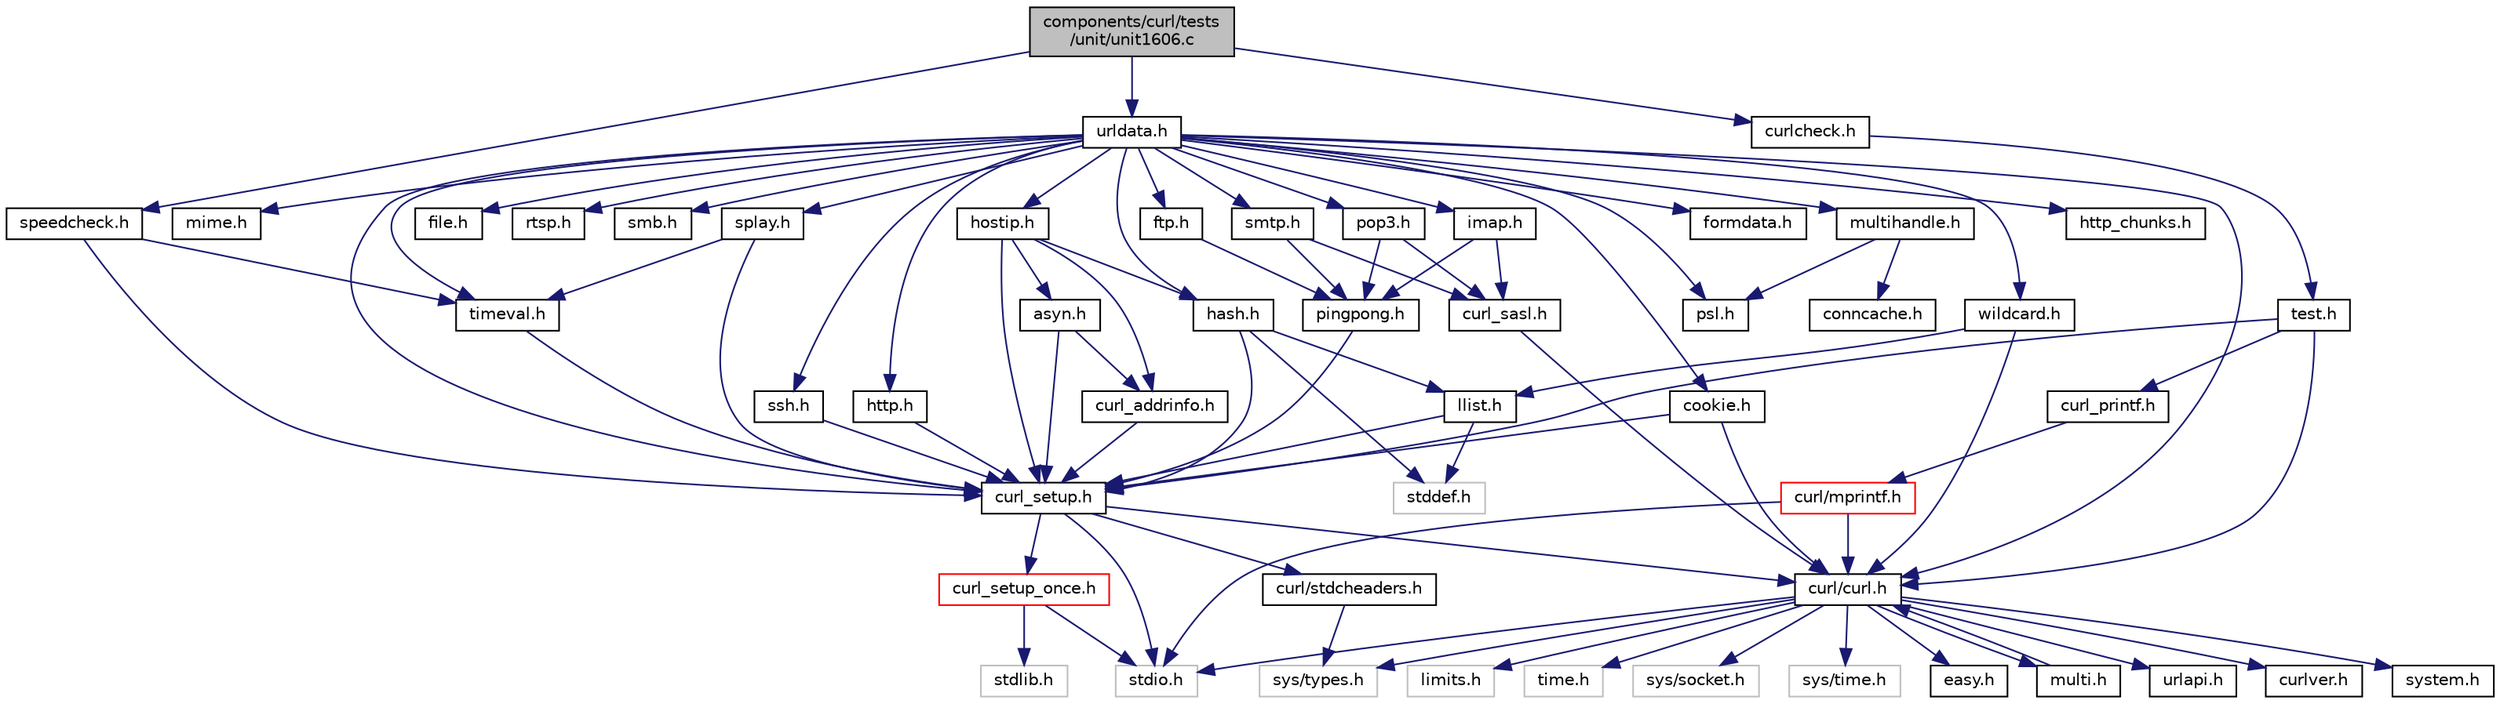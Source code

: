 digraph "components/curl/tests/unit/unit1606.c"
{
  edge [fontname="Helvetica",fontsize="10",labelfontname="Helvetica",labelfontsize="10"];
  node [fontname="Helvetica",fontsize="10",shape=record];
  Node0 [label="components/curl/tests\l/unit/unit1606.c",height=0.2,width=0.4,color="black", fillcolor="grey75", style="filled", fontcolor="black"];
  Node0 -> Node1 [color="midnightblue",fontsize="10",style="solid",fontname="Helvetica"];
  Node1 [label="curlcheck.h",height=0.2,width=0.4,color="black", fillcolor="white", style="filled",URL="$curlcheck_8h.html"];
  Node1 -> Node2 [color="midnightblue",fontsize="10",style="solid",fontname="Helvetica"];
  Node2 [label="test.h",height=0.2,width=0.4,color="black", fillcolor="white", style="filled",URL="$test_8h.html"];
  Node2 -> Node3 [color="midnightblue",fontsize="10",style="solid",fontname="Helvetica"];
  Node3 [label="curl_setup.h",height=0.2,width=0.4,color="black", fillcolor="white", style="filled",URL="$curl__setup_8h.html"];
  Node3 -> Node4 [color="midnightblue",fontsize="10",style="solid",fontname="Helvetica"];
  Node4 [label="curl/curl.h",height=0.2,width=0.4,color="black", fillcolor="white", style="filled",URL="$curl_8h.html"];
  Node4 -> Node5 [color="midnightblue",fontsize="10",style="solid",fontname="Helvetica"];
  Node5 [label="curlver.h",height=0.2,width=0.4,color="black", fillcolor="white", style="filled",URL="$curlver_8h.html"];
  Node4 -> Node6 [color="midnightblue",fontsize="10",style="solid",fontname="Helvetica"];
  Node6 [label="system.h",height=0.2,width=0.4,color="black", fillcolor="white", style="filled",URL="$components_2curl_2include_2curl_2_system_8h.html"];
  Node4 -> Node7 [color="midnightblue",fontsize="10",style="solid",fontname="Helvetica"];
  Node7 [label="stdio.h",height=0.2,width=0.4,color="grey75", fillcolor="white", style="filled"];
  Node4 -> Node8 [color="midnightblue",fontsize="10",style="solid",fontname="Helvetica"];
  Node8 [label="limits.h",height=0.2,width=0.4,color="grey75", fillcolor="white", style="filled"];
  Node4 -> Node9 [color="midnightblue",fontsize="10",style="solid",fontname="Helvetica"];
  Node9 [label="sys/types.h",height=0.2,width=0.4,color="grey75", fillcolor="white", style="filled"];
  Node4 -> Node10 [color="midnightblue",fontsize="10",style="solid",fontname="Helvetica"];
  Node10 [label="time.h",height=0.2,width=0.4,color="grey75", fillcolor="white", style="filled"];
  Node4 -> Node11 [color="midnightblue",fontsize="10",style="solid",fontname="Helvetica"];
  Node11 [label="sys/socket.h",height=0.2,width=0.4,color="grey75", fillcolor="white", style="filled"];
  Node4 -> Node12 [color="midnightblue",fontsize="10",style="solid",fontname="Helvetica"];
  Node12 [label="sys/time.h",height=0.2,width=0.4,color="grey75", fillcolor="white", style="filled"];
  Node4 -> Node13 [color="midnightblue",fontsize="10",style="solid",fontname="Helvetica"];
  Node13 [label="easy.h",height=0.2,width=0.4,color="black", fillcolor="white", style="filled",URL="$easy_8h.html"];
  Node4 -> Node14 [color="midnightblue",fontsize="10",style="solid",fontname="Helvetica"];
  Node14 [label="multi.h",height=0.2,width=0.4,color="black", fillcolor="white", style="filled",URL="$multi_8h.html"];
  Node14 -> Node4 [color="midnightblue",fontsize="10",style="solid",fontname="Helvetica"];
  Node4 -> Node15 [color="midnightblue",fontsize="10",style="solid",fontname="Helvetica"];
  Node15 [label="urlapi.h",height=0.2,width=0.4,color="black", fillcolor="white", style="filled",URL="$urlapi_8h.html"];
  Node3 -> Node7 [color="midnightblue",fontsize="10",style="solid",fontname="Helvetica"];
  Node3 -> Node16 [color="midnightblue",fontsize="10",style="solid",fontname="Helvetica"];
  Node16 [label="curl/stdcheaders.h",height=0.2,width=0.4,color="black", fillcolor="white", style="filled",URL="$stdcheaders_8h.html"];
  Node16 -> Node9 [color="midnightblue",fontsize="10",style="solid",fontname="Helvetica"];
  Node3 -> Node17 [color="midnightblue",fontsize="10",style="solid",fontname="Helvetica"];
  Node17 [label="curl_setup_once.h",height=0.2,width=0.4,color="red", fillcolor="white", style="filled",URL="$curl__setup__once_8h.html"];
  Node17 -> Node7 [color="midnightblue",fontsize="10",style="solid",fontname="Helvetica"];
  Node17 -> Node18 [color="midnightblue",fontsize="10",style="solid",fontname="Helvetica"];
  Node18 [label="stdlib.h",height=0.2,width=0.4,color="grey75", fillcolor="white", style="filled"];
  Node2 -> Node4 [color="midnightblue",fontsize="10",style="solid",fontname="Helvetica"];
  Node2 -> Node23 [color="midnightblue",fontsize="10",style="solid",fontname="Helvetica"];
  Node23 [label="curl_printf.h",height=0.2,width=0.4,color="black", fillcolor="white", style="filled",URL="$curl__printf_8h.html"];
  Node23 -> Node24 [color="midnightblue",fontsize="10",style="solid",fontname="Helvetica"];
  Node24 [label="curl/mprintf.h",height=0.2,width=0.4,color="red", fillcolor="white", style="filled",URL="$mprintf_8h.html"];
  Node24 -> Node7 [color="midnightblue",fontsize="10",style="solid",fontname="Helvetica"];
  Node24 -> Node4 [color="midnightblue",fontsize="10",style="solid",fontname="Helvetica"];
  Node0 -> Node25 [color="midnightblue",fontsize="10",style="solid",fontname="Helvetica"];
  Node25 [label="speedcheck.h",height=0.2,width=0.4,color="black", fillcolor="white", style="filled",URL="$speedcheck_8h.html"];
  Node25 -> Node3 [color="midnightblue",fontsize="10",style="solid",fontname="Helvetica"];
  Node25 -> Node26 [color="midnightblue",fontsize="10",style="solid",fontname="Helvetica"];
  Node26 [label="timeval.h",height=0.2,width=0.4,color="black", fillcolor="white", style="filled",URL="$timeval_8h.html"];
  Node26 -> Node3 [color="midnightblue",fontsize="10",style="solid",fontname="Helvetica"];
  Node0 -> Node27 [color="midnightblue",fontsize="10",style="solid",fontname="Helvetica"];
  Node27 [label="urldata.h",height=0.2,width=0.4,color="black", fillcolor="white", style="filled",URL="$urldata_8h.html"];
  Node27 -> Node3 [color="midnightblue",fontsize="10",style="solid",fontname="Helvetica"];
  Node27 -> Node28 [color="midnightblue",fontsize="10",style="solid",fontname="Helvetica"];
  Node28 [label="cookie.h",height=0.2,width=0.4,color="black", fillcolor="white", style="filled",URL="$cookie_8h.html"];
  Node28 -> Node3 [color="midnightblue",fontsize="10",style="solid",fontname="Helvetica"];
  Node28 -> Node4 [color="midnightblue",fontsize="10",style="solid",fontname="Helvetica"];
  Node27 -> Node29 [color="midnightblue",fontsize="10",style="solid",fontname="Helvetica"];
  Node29 [label="psl.h",height=0.2,width=0.4,color="black", fillcolor="white", style="filled",URL="$psl_8h.html"];
  Node27 -> Node30 [color="midnightblue",fontsize="10",style="solid",fontname="Helvetica"];
  Node30 [label="formdata.h",height=0.2,width=0.4,color="black", fillcolor="white", style="filled",URL="$formdata_8h.html"];
  Node27 -> Node26 [color="midnightblue",fontsize="10",style="solid",fontname="Helvetica"];
  Node27 -> Node4 [color="midnightblue",fontsize="10",style="solid",fontname="Helvetica"];
  Node27 -> Node31 [color="midnightblue",fontsize="10",style="solid",fontname="Helvetica"];
  Node31 [label="http_chunks.h",height=0.2,width=0.4,color="black", fillcolor="white", style="filled",URL="$http__chunks_8h.html"];
  Node27 -> Node32 [color="midnightblue",fontsize="10",style="solid",fontname="Helvetica"];
  Node32 [label="hostip.h",height=0.2,width=0.4,color="black", fillcolor="white", style="filled",URL="$hostip_8h.html"];
  Node32 -> Node3 [color="midnightblue",fontsize="10",style="solid",fontname="Helvetica"];
  Node32 -> Node33 [color="midnightblue",fontsize="10",style="solid",fontname="Helvetica"];
  Node33 [label="hash.h",height=0.2,width=0.4,color="black", fillcolor="white", style="filled",URL="$hash_8h.html"];
  Node33 -> Node3 [color="midnightblue",fontsize="10",style="solid",fontname="Helvetica"];
  Node33 -> Node34 [color="midnightblue",fontsize="10",style="solid",fontname="Helvetica"];
  Node34 [label="stddef.h",height=0.2,width=0.4,color="grey75", fillcolor="white", style="filled"];
  Node33 -> Node35 [color="midnightblue",fontsize="10",style="solid",fontname="Helvetica"];
  Node35 [label="llist.h",height=0.2,width=0.4,color="black", fillcolor="white", style="filled",URL="$llist_8h.html"];
  Node35 -> Node3 [color="midnightblue",fontsize="10",style="solid",fontname="Helvetica"];
  Node35 -> Node34 [color="midnightblue",fontsize="10",style="solid",fontname="Helvetica"];
  Node32 -> Node36 [color="midnightblue",fontsize="10",style="solid",fontname="Helvetica"];
  Node36 [label="curl_addrinfo.h",height=0.2,width=0.4,color="black", fillcolor="white", style="filled",URL="$curl__addrinfo_8h.html"];
  Node36 -> Node3 [color="midnightblue",fontsize="10",style="solid",fontname="Helvetica"];
  Node32 -> Node37 [color="midnightblue",fontsize="10",style="solid",fontname="Helvetica"];
  Node37 [label="asyn.h",height=0.2,width=0.4,color="black", fillcolor="white", style="filled",URL="$asyn_8h.html"];
  Node37 -> Node3 [color="midnightblue",fontsize="10",style="solid",fontname="Helvetica"];
  Node37 -> Node36 [color="midnightblue",fontsize="10",style="solid",fontname="Helvetica"];
  Node27 -> Node33 [color="midnightblue",fontsize="10",style="solid",fontname="Helvetica"];
  Node27 -> Node38 [color="midnightblue",fontsize="10",style="solid",fontname="Helvetica"];
  Node38 [label="splay.h",height=0.2,width=0.4,color="black", fillcolor="white", style="filled",URL="$splay_8h.html"];
  Node38 -> Node3 [color="midnightblue",fontsize="10",style="solid",fontname="Helvetica"];
  Node38 -> Node26 [color="midnightblue",fontsize="10",style="solid",fontname="Helvetica"];
  Node27 -> Node39 [color="midnightblue",fontsize="10",style="solid",fontname="Helvetica"];
  Node39 [label="mime.h",height=0.2,width=0.4,color="black", fillcolor="white", style="filled",URL="$mime_8h.html"];
  Node27 -> Node40 [color="midnightblue",fontsize="10",style="solid",fontname="Helvetica"];
  Node40 [label="imap.h",height=0.2,width=0.4,color="black", fillcolor="white", style="filled",URL="$imap_8h.html"];
  Node40 -> Node41 [color="midnightblue",fontsize="10",style="solid",fontname="Helvetica"];
  Node41 [label="pingpong.h",height=0.2,width=0.4,color="black", fillcolor="white", style="filled",URL="$pingpong_8h.html"];
  Node41 -> Node3 [color="midnightblue",fontsize="10",style="solid",fontname="Helvetica"];
  Node40 -> Node42 [color="midnightblue",fontsize="10",style="solid",fontname="Helvetica"];
  Node42 [label="curl_sasl.h",height=0.2,width=0.4,color="black", fillcolor="white", style="filled",URL="$curl__sasl_8h.html"];
  Node42 -> Node4 [color="midnightblue",fontsize="10",style="solid",fontname="Helvetica"];
  Node27 -> Node43 [color="midnightblue",fontsize="10",style="solid",fontname="Helvetica"];
  Node43 [label="pop3.h",height=0.2,width=0.4,color="black", fillcolor="white", style="filled",URL="$pop3_8h.html"];
  Node43 -> Node41 [color="midnightblue",fontsize="10",style="solid",fontname="Helvetica"];
  Node43 -> Node42 [color="midnightblue",fontsize="10",style="solid",fontname="Helvetica"];
  Node27 -> Node44 [color="midnightblue",fontsize="10",style="solid",fontname="Helvetica"];
  Node44 [label="smtp.h",height=0.2,width=0.4,color="black", fillcolor="white", style="filled",URL="$smtp_8h.html"];
  Node44 -> Node41 [color="midnightblue",fontsize="10",style="solid",fontname="Helvetica"];
  Node44 -> Node42 [color="midnightblue",fontsize="10",style="solid",fontname="Helvetica"];
  Node27 -> Node45 [color="midnightblue",fontsize="10",style="solid",fontname="Helvetica"];
  Node45 [label="ftp.h",height=0.2,width=0.4,color="black", fillcolor="white", style="filled",URL="$ftp_8h.html"];
  Node45 -> Node41 [color="midnightblue",fontsize="10",style="solid",fontname="Helvetica"];
  Node27 -> Node46 [color="midnightblue",fontsize="10",style="solid",fontname="Helvetica"];
  Node46 [label="file.h",height=0.2,width=0.4,color="black", fillcolor="white", style="filled",URL="$components_2curl_2lib_2_file_8h.html"];
  Node27 -> Node47 [color="midnightblue",fontsize="10",style="solid",fontname="Helvetica"];
  Node47 [label="ssh.h",height=0.2,width=0.4,color="black", fillcolor="white", style="filled",URL="$ssh_8h.html"];
  Node47 -> Node3 [color="midnightblue",fontsize="10",style="solid",fontname="Helvetica"];
  Node27 -> Node48 [color="midnightblue",fontsize="10",style="solid",fontname="Helvetica"];
  Node48 [label="http.h",height=0.2,width=0.4,color="black", fillcolor="white", style="filled",URL="$http_8h.html"];
  Node48 -> Node3 [color="midnightblue",fontsize="10",style="solid",fontname="Helvetica"];
  Node27 -> Node49 [color="midnightblue",fontsize="10",style="solid",fontname="Helvetica"];
  Node49 [label="rtsp.h",height=0.2,width=0.4,color="black", fillcolor="white", style="filled",URL="$rtsp_8h.html"];
  Node27 -> Node50 [color="midnightblue",fontsize="10",style="solid",fontname="Helvetica"];
  Node50 [label="smb.h",height=0.2,width=0.4,color="black", fillcolor="white", style="filled",URL="$smb_8h.html"];
  Node27 -> Node51 [color="midnightblue",fontsize="10",style="solid",fontname="Helvetica"];
  Node51 [label="wildcard.h",height=0.2,width=0.4,color="black", fillcolor="white", style="filled",URL="$wildcard_8h.html"];
  Node51 -> Node4 [color="midnightblue",fontsize="10",style="solid",fontname="Helvetica"];
  Node51 -> Node35 [color="midnightblue",fontsize="10",style="solid",fontname="Helvetica"];
  Node27 -> Node52 [color="midnightblue",fontsize="10",style="solid",fontname="Helvetica"];
  Node52 [label="multihandle.h",height=0.2,width=0.4,color="black", fillcolor="white", style="filled",URL="$multihandle_8h.html"];
  Node52 -> Node53 [color="midnightblue",fontsize="10",style="solid",fontname="Helvetica"];
  Node53 [label="conncache.h",height=0.2,width=0.4,color="black", fillcolor="white", style="filled",URL="$conncache_8h.html"];
  Node52 -> Node29 [color="midnightblue",fontsize="10",style="solid",fontname="Helvetica"];
}
